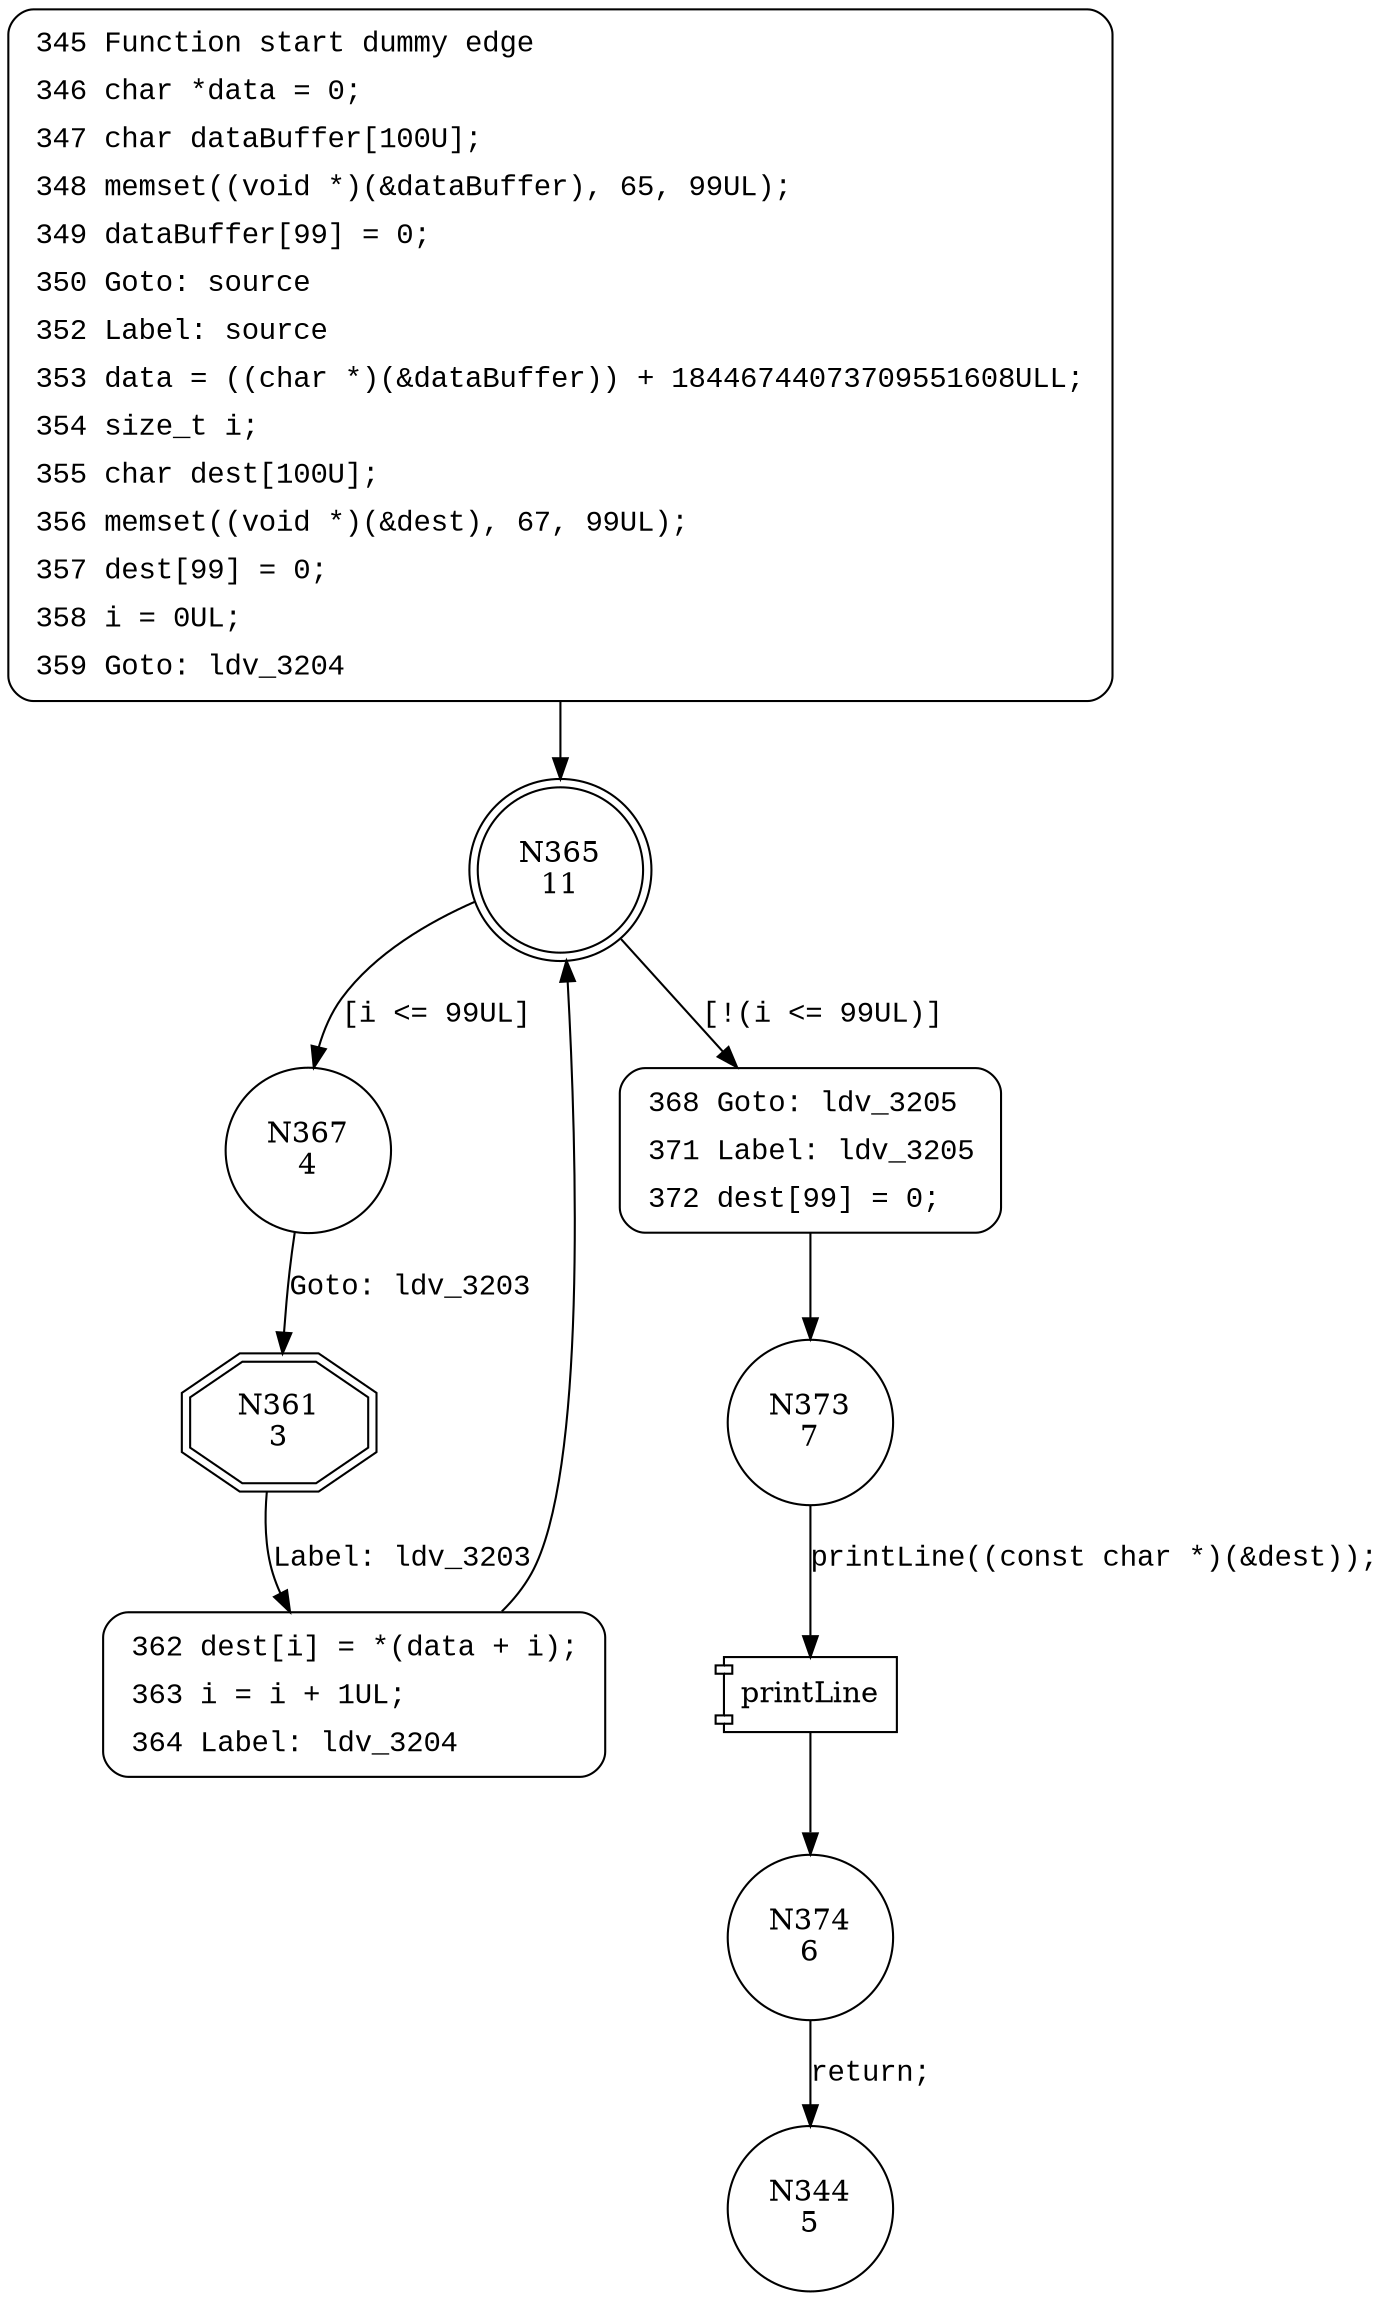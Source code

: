 digraph CWE127_Buffer_Underread__char_declare_loop_18_bad {
365 [shape="doublecircle" label="N365\n11"]
367 [shape="circle" label="N367\n4"]
368 [shape="circle" label="N368\n10"]
373 [shape="circle" label="N373\n7"]
374 [shape="circle" label="N374\n6"]
361 [shape="doubleoctagon" label="N361\n3"]
362 [shape="circle" label="N362\n2"]
344 [shape="circle" label="N344\n5"]
345 [style="filled,bold" penwidth="1" fillcolor="white" fontname="Courier New" shape="Mrecord" label=<<table border="0" cellborder="0" cellpadding="3" bgcolor="white"><tr><td align="right">345</td><td align="left">Function start dummy edge</td></tr><tr><td align="right">346</td><td align="left">char *data = 0;</td></tr><tr><td align="right">347</td><td align="left">char dataBuffer[100U];</td></tr><tr><td align="right">348</td><td align="left">memset((void *)(&amp;dataBuffer), 65, 99UL);</td></tr><tr><td align="right">349</td><td align="left">dataBuffer[99] = 0;</td></tr><tr><td align="right">350</td><td align="left">Goto: source</td></tr><tr><td align="right">352</td><td align="left">Label: source</td></tr><tr><td align="right">353</td><td align="left">data = ((char *)(&amp;dataBuffer)) + 18446744073709551608ULL;</td></tr><tr><td align="right">354</td><td align="left">size_t i;</td></tr><tr><td align="right">355</td><td align="left">char dest[100U];</td></tr><tr><td align="right">356</td><td align="left">memset((void *)(&amp;dest), 67, 99UL);</td></tr><tr><td align="right">357</td><td align="left">dest[99] = 0;</td></tr><tr><td align="right">358</td><td align="left">i = 0UL;</td></tr><tr><td align="right">359</td><td align="left">Goto: ldv_3204</td></tr></table>>]
345 -> 365[label=""]
368 [style="filled,bold" penwidth="1" fillcolor="white" fontname="Courier New" shape="Mrecord" label=<<table border="0" cellborder="0" cellpadding="3" bgcolor="white"><tr><td align="right">368</td><td align="left">Goto: ldv_3205</td></tr><tr><td align="right">371</td><td align="left">Label: ldv_3205</td></tr><tr><td align="right">372</td><td align="left">dest[99] = 0;</td></tr></table>>]
368 -> 373[label=""]
362 [style="filled,bold" penwidth="1" fillcolor="white" fontname="Courier New" shape="Mrecord" label=<<table border="0" cellborder="0" cellpadding="3" bgcolor="white"><tr><td align="right">362</td><td align="left">dest[i] = *(data + i);</td></tr><tr><td align="right">363</td><td align="left">i = i + 1UL;</td></tr><tr><td align="right">364</td><td align="left">Label: ldv_3204</td></tr></table>>]
362 -> 365[label=""]
365 -> 367 [label="[i <= 99UL]" fontname="Courier New"]
365 -> 368 [label="[!(i <= 99UL)]" fontname="Courier New"]
100025 [shape="component" label="printLine"]
373 -> 100025 [label="printLine((const char *)(&dest));" fontname="Courier New"]
100025 -> 374 [label="" fontname="Courier New"]
367 -> 361 [label="Goto: ldv_3203" fontname="Courier New"]
361 -> 362 [label="Label: ldv_3203" fontname="Courier New"]
374 -> 344 [label="return;" fontname="Courier New"]
}